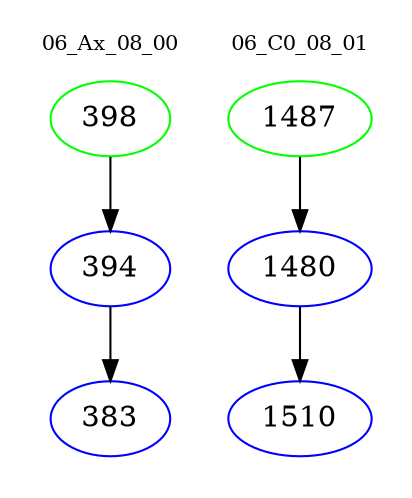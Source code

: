digraph{
subgraph cluster_0 {
color = white
label = "06_Ax_08_00";
fontsize=10;
T0_398 [label="398", color="green"]
T0_398 -> T0_394 [color="black"]
T0_394 [label="394", color="blue"]
T0_394 -> T0_383 [color="black"]
T0_383 [label="383", color="blue"]
}
subgraph cluster_1 {
color = white
label = "06_C0_08_01";
fontsize=10;
T1_1487 [label="1487", color="green"]
T1_1487 -> T1_1480 [color="black"]
T1_1480 [label="1480", color="blue"]
T1_1480 -> T1_1510 [color="black"]
T1_1510 [label="1510", color="blue"]
}
}
